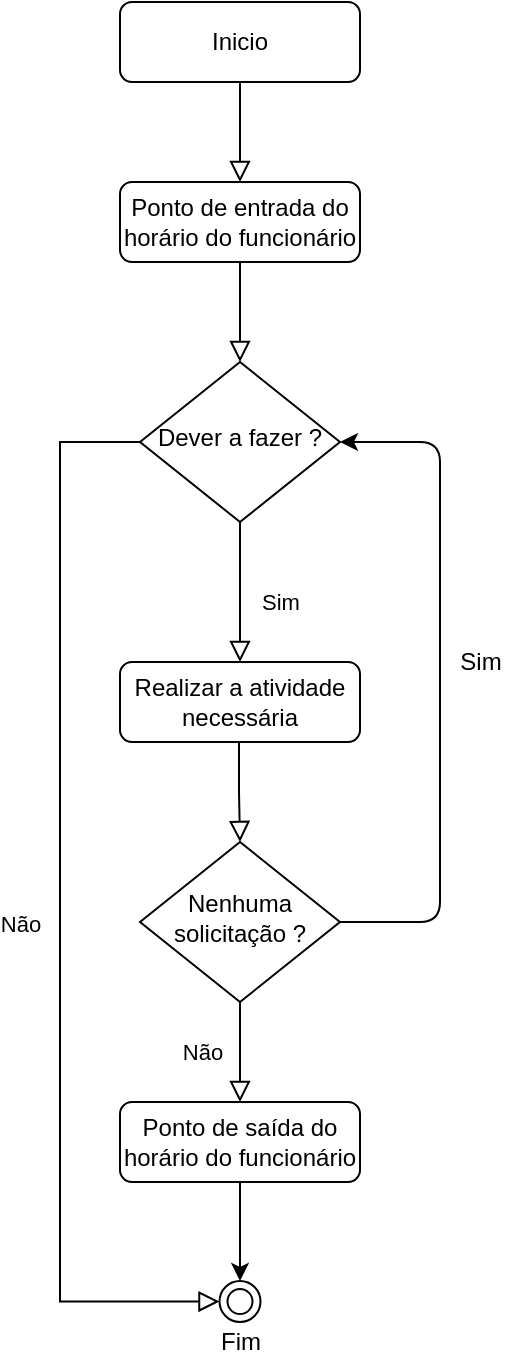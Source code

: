 <mxfile version="14.6.13" type="google"><diagram id="C5RBs43oDa-KdzZeNtuy" name="Page-1"><mxGraphModel dx="723" dy="354" grid="1" gridSize="10" guides="1" tooltips="1" connect="1" arrows="1" fold="1" page="1" pageScale="1" pageWidth="827" pageHeight="1169" math="0" shadow="0"><root><mxCell id="WIyWlLk6GJQsqaUBKTNV-0"/><mxCell id="WIyWlLk6GJQsqaUBKTNV-1" parent="WIyWlLk6GJQsqaUBKTNV-0"/><mxCell id="WIyWlLk6GJQsqaUBKTNV-2" value="" style="rounded=0;html=1;jettySize=auto;orthogonalLoop=1;fontSize=11;endArrow=block;endFill=0;endSize=8;strokeWidth=1;shadow=0;labelBackgroundColor=none;edgeStyle=orthogonalEdgeStyle;" parent="WIyWlLk6GJQsqaUBKTNV-1" source="WIyWlLk6GJQsqaUBKTNV-3" target="WIyWlLk6GJQsqaUBKTNV-6" edge="1"><mxGeometry relative="1" as="geometry"/></mxCell><mxCell id="WIyWlLk6GJQsqaUBKTNV-3" value="Ponto de entrada do horário do funcionário" style="rounded=1;whiteSpace=wrap;html=1;fontSize=12;glass=0;strokeWidth=1;shadow=0;" parent="WIyWlLk6GJQsqaUBKTNV-1" vertex="1"><mxGeometry x="360" y="110" width="120" height="40" as="geometry"/></mxCell><mxCell id="WIyWlLk6GJQsqaUBKTNV-4" value="Não" style="rounded=0;html=1;jettySize=auto;orthogonalLoop=1;fontSize=11;endArrow=block;endFill=0;endSize=8;strokeWidth=1;shadow=0;labelBackgroundColor=none;edgeStyle=orthogonalEdgeStyle;exitX=0;exitY=0.5;exitDx=0;exitDy=0;entryX=0;entryY=0.5;entryDx=0;entryDy=0;" parent="WIyWlLk6GJQsqaUBKTNV-1" source="WIyWlLk6GJQsqaUBKTNV-6" target="Kgk4A8Cb3nkq8ZtdN4bX-2" edge="1"><mxGeometry x="0.022" y="-20" relative="1" as="geometry"><mxPoint as="offset"/><mxPoint x="414" y="240" as="sourcePoint"/><mxPoint x="344" y="440" as="targetPoint"/><Array as="points"><mxPoint x="330" y="240"/><mxPoint x="330" y="670"/></Array></mxGeometry></mxCell><mxCell id="WIyWlLk6GJQsqaUBKTNV-5" value="Sim" style="edgeStyle=orthogonalEdgeStyle;rounded=0;html=1;jettySize=auto;orthogonalLoop=1;fontSize=11;endArrow=block;endFill=0;endSize=8;strokeWidth=1;shadow=0;labelBackgroundColor=none;" parent="WIyWlLk6GJQsqaUBKTNV-1" source="WIyWlLk6GJQsqaUBKTNV-6" target="WIyWlLk6GJQsqaUBKTNV-7" edge="1"><mxGeometry x="0.143" y="20" relative="1" as="geometry"><mxPoint as="offset"/></mxGeometry></mxCell><mxCell id="WIyWlLk6GJQsqaUBKTNV-6" value="Dever a fazer ?" style="rhombus;whiteSpace=wrap;html=1;shadow=0;fontFamily=Helvetica;fontSize=12;align=center;strokeWidth=1;spacing=6;spacingTop=-4;" parent="WIyWlLk6GJQsqaUBKTNV-1" vertex="1"><mxGeometry x="370" y="200" width="100" height="80" as="geometry"/></mxCell><mxCell id="WIyWlLk6GJQsqaUBKTNV-7" value="Realizar a atividade necessária" style="rounded=1;whiteSpace=wrap;html=1;fontSize=12;glass=0;strokeWidth=1;shadow=0;" parent="WIyWlLk6GJQsqaUBKTNV-1" vertex="1"><mxGeometry x="360" y="350" width="120" height="40" as="geometry"/></mxCell><mxCell id="WIyWlLk6GJQsqaUBKTNV-8" value="Não" style="rounded=0;html=1;jettySize=auto;orthogonalLoop=1;fontSize=11;endArrow=block;endFill=0;endSize=8;strokeWidth=1;shadow=0;labelBackgroundColor=none;edgeStyle=orthogonalEdgeStyle;exitX=0.5;exitY=1;exitDx=0;exitDy=0;" parent="WIyWlLk6GJQsqaUBKTNV-1" source="WIyWlLk6GJQsqaUBKTNV-10" edge="1"><mxGeometry y="-20" relative="1" as="geometry"><mxPoint as="offset"/><mxPoint x="240" y="530" as="sourcePoint"/><mxPoint x="420" y="570" as="targetPoint"/><Array as="points"/></mxGeometry></mxCell><mxCell id="Kgk4A8Cb3nkq8ZtdN4bX-24" style="edgeStyle=orthogonalEdgeStyle;rounded=1;orthogonalLoop=1;jettySize=auto;html=1;exitX=1;exitY=0.5;exitDx=0;exitDy=0;entryX=1;entryY=0.5;entryDx=0;entryDy=0;strokeColor=#000000;" edge="1" parent="WIyWlLk6GJQsqaUBKTNV-1" source="WIyWlLk6GJQsqaUBKTNV-10" target="WIyWlLk6GJQsqaUBKTNV-6"><mxGeometry relative="1" as="geometry"><Array as="points"><mxPoint x="520" y="480"/><mxPoint x="520" y="240"/></Array></mxGeometry></mxCell><mxCell id="WIyWlLk6GJQsqaUBKTNV-10" value="Nenhuma solicitação ?" style="rhombus;whiteSpace=wrap;html=1;shadow=0;fontFamily=Helvetica;fontSize=12;align=center;strokeWidth=1;spacing=6;spacingTop=-4;" parent="WIyWlLk6GJQsqaUBKTNV-1" vertex="1"><mxGeometry x="370" y="440" width="100" height="80" as="geometry"/></mxCell><mxCell id="Kgk4A8Cb3nkq8ZtdN4bX-0" value="" style="rounded=0;html=1;jettySize=auto;orthogonalLoop=1;fontSize=11;endArrow=block;endFill=0;endSize=8;strokeWidth=1;shadow=0;labelBackgroundColor=none;edgeStyle=orthogonalEdgeStyle;" edge="1" parent="WIyWlLk6GJQsqaUBKTNV-1" source="Kgk4A8Cb3nkq8ZtdN4bX-1"><mxGeometry relative="1" as="geometry"><mxPoint x="420" y="110" as="targetPoint"/></mxGeometry></mxCell><mxCell id="Kgk4A8Cb3nkq8ZtdN4bX-1" value="Inicio" style="rounded=1;whiteSpace=wrap;html=1;fontSize=12;glass=0;strokeWidth=1;shadow=0;" vertex="1" parent="WIyWlLk6GJQsqaUBKTNV-1"><mxGeometry x="360" y="20" width="120" height="40" as="geometry"/></mxCell><mxCell id="Kgk4A8Cb3nkq8ZtdN4bX-2" value="" style="ellipse;shape=doubleEllipse;whiteSpace=wrap;html=1;aspect=fixed;" vertex="1" parent="WIyWlLk6GJQsqaUBKTNV-1"><mxGeometry x="409.75" y="659.5" width="20.5" height="20.5" as="geometry"/></mxCell><mxCell id="Kgk4A8Cb3nkq8ZtdN4bX-23" value="" style="edgeStyle=orthogonalEdgeStyle;rounded=0;html=1;jettySize=auto;orthogonalLoop=1;fontSize=11;endArrow=block;endFill=0;endSize=8;strokeWidth=1;shadow=0;labelBackgroundColor=none;" edge="1" parent="WIyWlLk6GJQsqaUBKTNV-1"><mxGeometry x="0.143" y="20" relative="1" as="geometry"><mxPoint as="offset"/><mxPoint x="419.5" y="390" as="sourcePoint"/><mxPoint x="420" y="440" as="targetPoint"/><Array as="points"><mxPoint x="420" y="415"/><mxPoint x="420" y="415"/></Array></mxGeometry></mxCell><mxCell id="Kgk4A8Cb3nkq8ZtdN4bX-25" value="Sim" style="text;html=1;align=center;verticalAlign=middle;resizable=0;points=[];autosize=1;strokeColor=none;" vertex="1" parent="WIyWlLk6GJQsqaUBKTNV-1"><mxGeometry x="520" y="340" width="40" height="20" as="geometry"/></mxCell><mxCell id="Kgk4A8Cb3nkq8ZtdN4bX-26" value="Fim" style="text;html=1;align=center;verticalAlign=middle;resizable=0;points=[];autosize=1;strokeColor=none;" vertex="1" parent="WIyWlLk6GJQsqaUBKTNV-1"><mxGeometry x="400" y="680" width="40" height="20" as="geometry"/></mxCell><mxCell id="Kgk4A8Cb3nkq8ZtdN4bX-28" style="edgeStyle=orthogonalEdgeStyle;rounded=1;orthogonalLoop=1;jettySize=auto;html=1;exitX=0.5;exitY=1;exitDx=0;exitDy=0;entryX=0.5;entryY=0;entryDx=0;entryDy=0;strokeColor=#000000;" edge="1" parent="WIyWlLk6GJQsqaUBKTNV-1" source="Kgk4A8Cb3nkq8ZtdN4bX-27" target="Kgk4A8Cb3nkq8ZtdN4bX-2"><mxGeometry relative="1" as="geometry"/></mxCell><mxCell id="Kgk4A8Cb3nkq8ZtdN4bX-27" value="Ponto de saída do horário do funcionário" style="rounded=1;whiteSpace=wrap;html=1;fontSize=12;glass=0;strokeWidth=1;shadow=0;" vertex="1" parent="WIyWlLk6GJQsqaUBKTNV-1"><mxGeometry x="360" y="570" width="120" height="40" as="geometry"/></mxCell></root></mxGraphModel></diagram></mxfile>